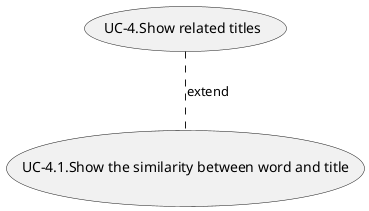 @startuml

(UC-4.Show related titles) .. (UC-4.1.Show the similarity between word and title) : extend

@enduml
